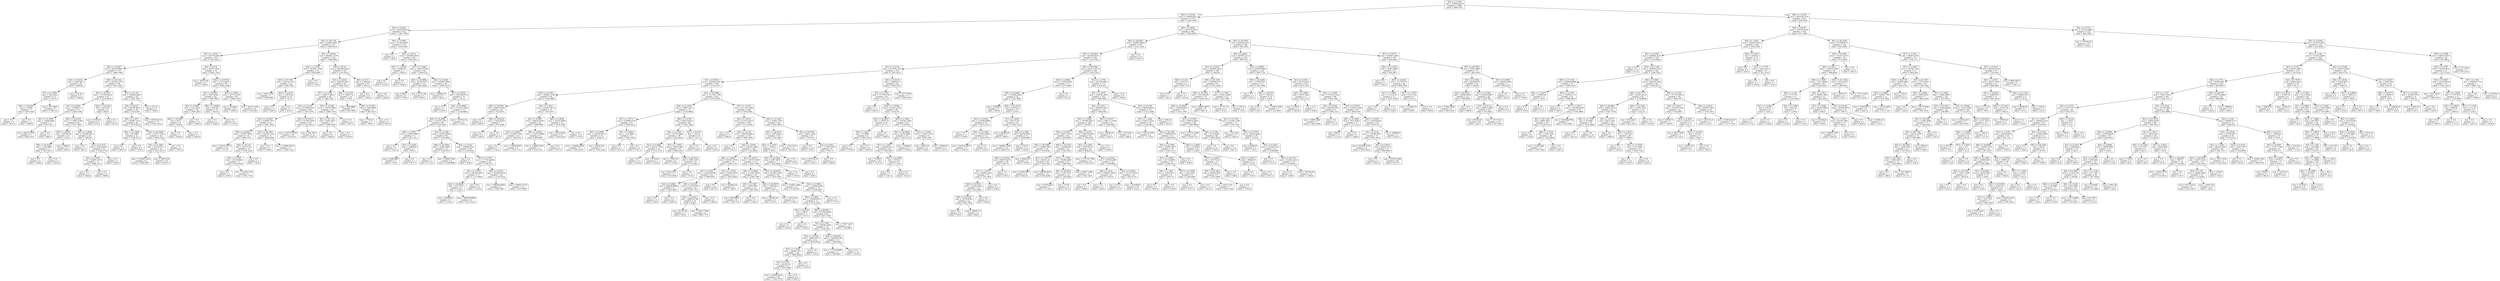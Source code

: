 digraph Tree {
node [shape=box] ;
0 [label="X[2] <= 3.1146\nmse = 332854.5516\nsamples = 2000\nvalue = 996.7635"] ;
1 [label="X[0] <= 0.5536\nmse = 278460.9057\nsamples = 1373\nvalue = 1160.3059"] ;
0 -> 1 [labeldistance=2.5, labelangle=45, headlabel="True"] ;
2 [label="X[6] <= 2.9421\nmse = 240225.876\nsamples = 412\nvalue = 1387.7209"] ;
1 -> 2 ;
3 [label="X[4] <= 28.7754\nmse = 220655.5621\nsamples = 311\nvalue = 1494.4212"] ;
2 -> 3 ;
4 [label="X[2] <= 2.6233\nmse = 139174.6564\nsamples = 193\nvalue = 1622.8342"] ;
3 -> 4 ;
5 [label="X[2] <= 2.0447\nmse = 161930.6621\nsamples = 119\nvalue = 1486.1008"] ;
4 -> 5 ;
6 [label="X[3] <= 0.4415\nmse = 5269.0475\nsamples = 20\nvalue = 1828.05"] ;
5 -> 6 ;
7 [label="X[7] <= 0.7993\nmse = 500.2933\nsamples = 15\nvalue = 1787.8"] ;
6 -> 7 ;
8 [label="X[5] <= 45.9418\nmse = 3.9184\nsamples = 7\nvalue = 1810.2857"] ;
7 -> 8 ;
9 [label="mse = 0.0\nsamples = 4\nvalue = 1812.0"] ;
8 -> 9 ;
10 [label="mse = 0.0\nsamples = 3\nvalue = 1808.0"] ;
8 -> 10 ;
11 [label="mse = 105.1094\nsamples = 8\nvalue = 1768.125"] ;
7 -> 11 ;
12 [label="mse = 134.56\nsamples = 5\nvalue = 1948.8"] ;
6 -> 12 ;
13 [label="X[8] <= 28.7432\nmse = 165185.2723\nsamples = 99\nvalue = 1417.0202"] ;
5 -> 13 ;
14 [label="X[5] <= 43.878\nmse = 171418.0425\nsamples = 45\nvalue = 1219.9556"] ;
13 -> 14 ;
15 [label="X[1] <= 0.8349\nmse = 174496.13\nsamples = 37\nvalue = 1290.7568"] ;
14 -> 15 ;
16 [label="X[5] <= 41.4995\nmse = 11698.4082\nsamples = 7\nvalue = 917.8571"] ;
15 -> 16 ;
17 [label="mse = 20672.2222\nsamples = 3\nvalue = 856.3333"] ;
16 -> 17 ;
18 [label="mse = 0.0\nsamples = 4\nvalue = 964.0"] ;
16 -> 18 ;
19 [label="X[8] <= 24.0554\nmse = 172465.5789\nsamples = 30\nvalue = 1377.7667"] ;
15 -> 19 ;
20 [label="X[6] <= 2.8822\nmse = 149743.44\nsamples = 10\nvalue = 1167.4"] ;
19 -> 20 ;
21 [label="X[8] <= 20.4324\nmse = 1528.4082\nsamples = 7\nvalue = 1417.8571"] ;
20 -> 21 ;
22 [label="mse = 0.0\nsamples = 4\nvalue = 1384.0"] ;
21 -> 22 ;
23 [label="mse = 0.0\nsamples = 3\nvalue = 1463.0"] ;
21 -> 23 ;
24 [label="mse = 7688.0\nsamples = 3\nvalue = 583.0"] ;
20 -> 24 ;
25 [label="X[6] <= 2.4848\nmse = 150636.0475\nsamples = 20\nvalue = 1482.95"] ;
19 -> 25 ;
26 [label="mse = 0.0\nsamples = 2\nvalue = 481.0"] ;
25 -> 26 ;
27 [label="X[3] <= 0.3573\nmse = 43434.6451\nsamples = 18\nvalue = 1594.2778"] ;
25 -> 27 ;
28 [label="X[3] <= 0.2305\nmse = 49097.1074\nsamples = 11\nvalue = 1686.7273"] ;
27 -> 28 ;
29 [label="mse = 0.0\nsamples = 5\nvalue = 1444.0"] ;
28 -> 29 ;
30 [label="mse = 0.0\nsamples = 6\nvalue = 1889.0"] ;
28 -> 30 ;
31 [label="mse = 0.0\nsamples = 7\nvalue = 1449.0"] ;
27 -> 31 ;
32 [label="X[4] <= 22.1045\nmse = 26770.5\nsamples = 8\nvalue = 892.5"] ;
14 -> 32 ;
33 [label="mse = 11045.0\nsamples = 6\nvalue = 971.0"] ;
32 -> 33 ;
34 [label="mse = 0.0\nsamples = 2\nvalue = 657.0"] ;
32 -> 34 ;
35 [label="X[5] <= 47.187\nmse = 100660.8495\nsamples = 54\nvalue = 1581.2407"] ;
13 -> 35 ;
36 [label="X[5] <= 44.617\nmse = 88140.9816\nsamples = 46\nvalue = 1514.587"] ;
35 -> 36 ;
37 [label="X[6] <= 2.3471\nmse = 49487.3151\nsamples = 29\nvalue = 1674.8276"] ;
36 -> 37 ;
38 [label="X[4] <= 12.5966\nmse = 48.1983\nsamples = 11\nvalue = 1786.2727"] ;
37 -> 38 ;
39 [label="mse = 0.0\nsamples = 2\nvalue = 1801.0"] ;
38 -> 39 ;
40 [label="mse = 0.0\nsamples = 9\nvalue = 1783.0"] ;
38 -> 40 ;
41 [label="X[4] <= 22.4596\nmse = 67471.7562\nsamples = 18\nvalue = 1606.7222"] ;
37 -> 41 ;
42 [label="X[5] <= 41.4607\nmse = 67414.8711\nsamples = 16\nvalue = 1637.4375"] ;
41 -> 42 ;
43 [label="mse = 155467.2222\nsamples = 6\nvalue = 1626.6667"] ;
42 -> 43 ;
44 [label="mse = 14472.09\nsamples = 10\nvalue = 1643.9"] ;
42 -> 44 ;
45 [label="mse = 0.0\nsamples = 2\nvalue = 1361.0"] ;
41 -> 45 ;
46 [label="mse = 35556.4152\nsamples = 17\nvalue = 1241.2353"] ;
36 -> 46 ;
47 [label="mse = 216.75\nsamples = 8\nvalue = 1964.5"] ;
35 -> 47 ;
48 [label="X[3] <= 0.274\nmse = 24167.2303\nsamples = 74\nvalue = 1842.7162"] ;
4 -> 48 ;
49 [label="mse = 30759.36\nsamples = 5\nvalue = 1560.8"] ;
48 -> 49 ;
50 [label="X[4] <= 16.8728\nmse = 17513.0225\nsamples = 69\nvalue = 1863.1449"] ;
48 -> 50 ;
51 [label="X[1] <= 0.8583\nmse = 5825.0556\nsamples = 24\nvalue = 1897.6667"] ;
50 -> 51 ;
52 [label="X[3] <= 0.3961\nmse = 1101.0612\nsamples = 14\nvalue = 1956.2857"] ;
51 -> 52 ;
53 [label="X[5] <= 43.4847\nmse = 60.0\nsamples = 8\nvalue = 1928.0"] ;
52 -> 53 ;
54 [label="mse = 0.0\nsamples = 3\nvalue = 1918.0"] ;
53 -> 54 ;
55 [label="mse = 0.0\nsamples = 5\nvalue = 1934.0"] ;
53 -> 55 ;
56 [label="mse = 0.0\nsamples = 6\nvalue = 1994.0"] ;
52 -> 56 ;
57 [label="X[6] <= 2.9088\nmse = 893.04\nsamples = 10\nvalue = 1815.6"] ;
51 -> 57 ;
58 [label="mse = 0.0\nsamples = 6\nvalue = 1840.0"] ;
57 -> 58 ;
59 [label="mse = 0.0\nsamples = 4\nvalue = 1779.0"] ;
57 -> 59 ;
60 [label="X[6] <= 2.8641\nmse = 22772.0178\nsamples = 45\nvalue = 1844.7333"] ;
50 -> 60 ;
61 [label="mse = 10348.0\nsamples = 22\nvalue = 1836.0"] ;
60 -> 61 ;
62 [label="mse = 34513.1229\nsamples = 23\nvalue = 1853.087"] ;
60 -> 62 ;
63 [label="X[3] <= 0.2644\nmse = 282841.2379\nsamples = 118\nvalue = 1284.3898"] ;
3 -> 63 ;
64 [label="X[2] <= 2.5935\nmse = 167943.1556\nsamples = 15\nvalue = 820.6667"] ;
63 -> 64 ;
65 [label="X[8] <= 25.7841\nmse = 106134.3314\nsamples = 13\nvalue = 928.7692"] ;
64 -> 65 ;
66 [label="mse = 5547.5556\nsamples = 3\nvalue = 1466.6667"] ;
65 -> 66 ;
67 [label="X[3] <= 0.2105\nmse = 23470.24\nsamples = 10\nvalue = 767.4"] ;
65 -> 67 ;
68 [label="mse = 0.0\nsamples = 8\nvalue = 844.0"] ;
67 -> 68 ;
69 [label="mse = 0.0\nsamples = 2\nvalue = 461.0"] ;
67 -> 69 ;
70 [label="mse = 0.0\nsamples = 2\nvalue = 118.0"] ;
64 -> 70 ;
71 [label="X[8] <= 28.25\nmse = 263696.9454\nsamples = 103\nvalue = 1351.9223"] ;
63 -> 71 ;
72 [label="X[3] <= 0.4418\nmse = 258539.3507\nsamples = 93\nvalue = 1295.9355"] ;
71 -> 72 ;
73 [label="X[7] <= 0.1184\nmse = 248477.2852\nsamples = 83\nvalue = 1360.5301"] ;
72 -> 73 ;
74 [label="X[3] <= 0.3514\nmse = 237546.6553\nsamples = 69\nvalue = 1261.4783"] ;
73 -> 74 ;
75 [label="X[5] <= 45.5467\nmse = 224829.7811\nsamples = 41\nvalue = 1087.7805"] ;
74 -> 75 ;
76 [label="X[8] <= 20.9891\nmse = 197067.9822\nsamples = 30\nvalue = 948.1333"] ;
75 -> 76 ;
77 [label="mse = 223523.4375\nsamples = 16\nvalue = 733.75"] ;
76 -> 77 ;
78 [label="X[4] <= 38.215\nmse = 54277.551\nsamples = 14\nvalue = 1193.1429"] ;
76 -> 78 ;
79 [label="X[3] <= 0.3185\nmse = 14333.8843\nsamples = 11\nvalue = 1301.4545"] ;
78 -> 79 ;
80 [label="mse = 0.0\nsamples = 4\nvalue = 1196.0"] ;
79 -> 80 ;
81 [label="mse = 12538.7755\nsamples = 7\nvalue = 1361.7143"] ;
79 -> 81 ;
82 [label="mse = 0.0\nsamples = 3\nvalue = 796.0"] ;
78 -> 82 ;
83 [label="X[5] <= 46.1827\nmse = 102307.1405\nsamples = 11\nvalue = 1468.6364"] ;
75 -> 83 ;
84 [label="mse = 0.0\nsamples = 4\nvalue = 1500.0"] ;
83 -> 84 ;
85 [label="mse = 159885.0612\nsamples = 7\nvalue = 1450.7143"] ;
83 -> 85 ;
86 [label="X[5] <= 44.9313\nmse = 147298.5038\nsamples = 28\nvalue = 1515.8214"] ;
74 -> 86 ;
87 [label="mse = 210770.8594\nsamples = 16\nvalue = 1374.125"] ;
86 -> 87 ;
88 [label="mse = 204.1875\nsamples = 12\nvalue = 1704.75"] ;
86 -> 88 ;
89 [label="X[3] <= 0.3485\nmse = 15670.3469\nsamples = 14\nvalue = 1848.7143"] ;
73 -> 89 ;
90 [label="X[5] <= 45.1722\nmse = 4385.7025\nsamples = 11\nvalue = 1906.4545"] ;
89 -> 90 ;
91 [label="mse = 0.0\nsamples = 6\nvalue = 1846.0"] ;
90 -> 91 ;
92 [label="mse = 0.0\nsamples = 5\nvalue = 1979.0"] ;
90 -> 92 ;
93 [label="mse = 0.0\nsamples = 3\nvalue = 1637.0"] ;
89 -> 93 ;
94 [label="X[0] <= 0.5319\nmse = 19981.76\nsamples = 10\nvalue = 759.8"] ;
72 -> 94 ;
95 [label="mse = 826.8889\nsamples = 3\nvalue = 941.6667"] ;
94 -> 95 ;
96 [label="X[0] <= 0.5363\nmse = 7940.6939\nsamples = 7\nvalue = 681.8571"] ;
94 -> 96 ;
97 [label="mse = 17161.0\nsamples = 2\nvalue = 769.0"] ;
96 -> 97 ;
98 [label="mse = 0.0\nsamples = 5\nvalue = 647.0"] ;
96 -> 98 ;
99 [label="X[0] <= 0.53\nmse = 11406.24\nsamples = 10\nvalue = 1872.6"] ;
71 -> 99 ;
100 [label="mse = 0.0\nsamples = 8\nvalue = 1926.0"] ;
99 -> 100 ;
101 [label="mse = 0.0\nsamples = 2\nvalue = 1659.0"] ;
99 -> 101 ;
102 [label="X[0] <= 0.5085\nmse = 157483.4865\nsamples = 101\nvalue = 1059.1683"] ;
2 -> 102 ;
103 [label="mse = 0.0\nsamples = 2\nvalue = 198.0"] ;
102 -> 103 ;
104 [label="X[0] <= 0.5212\nmse = 145380.2659\nsamples = 99\nvalue = 1076.5657"] ;
102 -> 104 ;
105 [label="X[7] <= 3.1028\nmse = 3690.24\nsamples = 5\nvalue = 1590.4"] ;
104 -> 105 ;
106 [label="mse = 0.0\nsamples = 2\nvalue = 1516.0"] ;
105 -> 106 ;
107 [label="mse = 0.0\nsamples = 3\nvalue = 1640.0"] ;
105 -> 107 ;
108 [label="X[7] <= 1.3464\nmse = 138126.0303\nsamples = 94\nvalue = 1049.234"] ;
104 -> 108 ;
109 [label="X[4] <= 32.6894\nmse = 22142.9235\nsamples = 14\nvalue = 801.9286"] ;
108 -> 109 ;
110 [label="mse = 968.0\nsamples = 9\nvalue = 766.0"] ;
109 -> 110 ;
111 [label="mse = 53751.84\nsamples = 5\nvalue = 866.6"] ;
109 -> 111 ;
112 [label="X[2] <= 2.0384\nmse = 145847.0498\nsamples = 80\nvalue = 1092.5125"] ;
108 -> 112 ;
113 [label="mse = 28089.76\nsamples = 5\nvalue = 662.2"] ;
112 -> 113 ;
114 [label="X[1] <= 0.8333\nmse = 140529.9733\nsamples = 75\nvalue = 1121.2"] ;
112 -> 114 ;
115 [label="mse = 0.0\nsamples = 2\nvalue = 618.0"] ;
114 -> 115 ;
116 [label="X[5] <= 45.8993\nmse = 137252.7806\nsamples = 73\nvalue = 1134.9863"] ;
114 -> 116 ;
117 [label="X[4] <= 29.9449\nmse = 132103.1425\nsamples = 68\nvalue = 1118.7206"] ;
116 -> 117 ;
118 [label="X[6] <= 3.0547\nmse = 31900.6094\nsamples = 8\nvalue = 921.125"] ;
117 -> 118 ;
119 [label="mse = 0.0\nsamples = 3\nvalue = 1121.0"] ;
118 -> 119 ;
120 [label="X[3] <= 0.4307\nmse = 12688.96\nsamples = 5\nvalue = 801.2"] ;
118 -> 120 ;
121 [label="mse = 6248.6667\nsamples = 3\nvalue = 724.0"] ;
120 -> 121 ;
122 [label="mse = 0.0\nsamples = 2\nvalue = 917.0"] ;
120 -> 122 ;
123 [label="X[2] <= 2.1384\nmse = 139563.4956\nsamples = 60\nvalue = 1145.0667"] ;
117 -> 123 ;
124 [label="X[8] <= 20.3946\nmse = 19465.4097\nsamples = 12\nvalue = 1185.9167"] ;
123 -> 124 ;
125 [label="mse = 0.0\nsamples = 3\nvalue = 1174.0"] ;
124 -> 125 ;
126 [label="mse = 25890.7654\nsamples = 9\nvalue = 1189.8889"] ;
124 -> 126 ;
127 [label="X[2] <= 2.1621\nmse = 169066.5412\nsamples = 48\nvalue = 1134.8542"] ;
123 -> 127 ;
128 [label="mse = 0.0\nsamples = 3\nvalue = 930.0"] ;
127 -> 128 ;
129 [label="X[3] <= 0.3743\nmse = 177353.4499\nsamples = 45\nvalue = 1148.5111"] ;
127 -> 129 ;
130 [label="X[3] <= 0.3391\nmse = 200108.4567\nsamples = 17\nvalue = 1171.8824"] ;
129 -> 130 ;
131 [label="X[4] <= 41.8684\nmse = 421757.0\nsamples = 8\nvalue = 1129.0"] ;
130 -> 131 ;
132 [label="mse = 300304.0\nsamples = 2\nvalue = 1110.0"] ;
131 -> 132 ;
133 [label="mse = 462080.8889\nsamples = 6\nvalue = 1135.3333"] ;
131 -> 133 ;
134 [label="mse = 0.0\nsamples = 9\nvalue = 1210.0"] ;
130 -> 134 ;
135 [label="X[0] <= 0.5341\nmse = 163004.9324\nsamples = 28\nvalue = 1134.3214"] ;
129 -> 135 ;
136 [label="mse = 386584.8056\nsamples = 6\nvalue = 1058.1667"] ;
135 -> 136 ;
137 [label="mse = 100015.5372\nsamples = 22\nvalue = 1155.0909"] ;
135 -> 137 ;
138 [label="mse = 154754.16\nsamples = 5\nvalue = 1356.2"] ;
116 -> 138 ;
139 [label="X[0] <= 0.6843\nmse = 263174.9332\nsamples = 961\nvalue = 1062.8085"] ;
1 -> 139 ;
140 [label="X[4] <= 49.0587\nmse = 250655.8958\nsamples = 657\nvalue = 1141.2222"] ;
139 -> 140 ;
141 [label="X[4] <= 32.0023\nmse = 241668.9275\nsamples = 643\nvalue = 1123.6781"] ;
140 -> 141 ;
142 [label="X[1] <= 1.0116\nmse = 237479.1526\nsamples = 414\nvalue = 1181.4251"] ;
141 -> 142 ;
143 [label="X[1] <= 0.8618\nmse = 228038.3382\nsamples = 350\nvalue = 1130.3571"] ;
142 -> 143 ;
144 [label="X[5] <= 42.1841\nmse = 229481.2796\nsamples = 69\nvalue = 1362.8986"] ;
143 -> 144 ;
145 [label="X[8] <= 20.0367\nmse = 64913.9336\nsamples = 16\nvalue = 752.9375"] ;
144 -> 145 ;
146 [label="mse = 0.0\nsamples = 9\nvalue = 968.0"] ;
145 -> 146 ;
147 [label="X[8] <= 28.9522\nmse = 12450.8163\nsamples = 7\nvalue = 476.4286"] ;
145 -> 147 ;
148 [label="mse = 0.0\nsamples = 2\nvalue = 300.0"] ;
147 -> 148 ;
149 [label="mse = 0.0\nsamples = 5\nvalue = 547.0"] ;
147 -> 149 ;
150 [label="X[2] <= 2.1621\nmse = 132937.0174\nsamples = 53\nvalue = 1547.0377"] ;
144 -> 150 ;
151 [label="X[1] <= 0.8265\nmse = 168756.4463\nsamples = 22\nvalue = 1269.9091"] ;
150 -> 151 ;
152 [label="X[3] <= 0.2833\nmse = 67969.7344\nsamples = 16\nvalue = 1445.875"] ;
151 -> 152 ;
153 [label="mse = 0.0\nsamples = 7\nvalue = 1722.0"] ;
152 -> 153 ;
154 [label="mse = 15409.8765\nsamples = 9\nvalue = 1231.1111"] ;
152 -> 154 ;
155 [label="X[6] <= 2.8822\nmse = 134761.8889\nsamples = 6\nvalue = 800.6667"] ;
151 -> 155 ;
156 [label="mse = 116803.5556\nsamples = 3\nvalue = 524.3333"] ;
155 -> 156 ;
157 [label="mse = 0.0\nsamples = 3\nvalue = 1077.0"] ;
155 -> 157 ;
158 [label="X[0] <= 0.5856\nmse = 14333.4964\nsamples = 31\nvalue = 1743.7097"] ;
150 -> 158 ;
159 [label="mse = 1856.2358\nsamples = 21\nvalue = 1822.619"] ;
158 -> 159 ;
160 [label="mse = 0.0\nsamples = 10\nvalue = 1578.0"] ;
158 -> 160 ;
161 [label="X[5] <= 42.5888\nmse = 211145.1799\nsamples = 281\nvalue = 1073.2562"] ;
143 -> 161 ;
162 [label="X[8] <= 25.4507\nmse = 156617.851\nsamples = 73\nvalue = 1270.8904"] ;
161 -> 162 ;
163 [label="X[7] <= 1.8773\nmse = 165984.9136\nsamples = 27\nvalue = 1569.2222"] ;
162 -> 163 ;
164 [label="X[0] <= 0.5698\nmse = 214526.8125\nsamples = 16\nvalue = 1406.75"] ;
163 -> 164 ;
165 [label="mse = 318080.2469\nsamples = 9\nvalue = 1262.5556"] ;
164 -> 165 ;
166 [label="mse = 20283.551\nsamples = 7\nvalue = 1592.1429"] ;
164 -> 166 ;
167 [label="X[1] <= 0.9062\nmse = 1133.8843\nsamples = 11\nvalue = 1805.5455"] ;
163 -> 167 ;
168 [label="mse = 0.0\nsamples = 7\nvalue = 1831.0"] ;
167 -> 168 ;
169 [label="mse = 0.0\nsamples = 4\nvalue = 1761.0"] ;
167 -> 169 ;
170 [label="X[6] <= 3.0758\nmse = 68216.8223\nsamples = 46\nvalue = 1095.7826"] ;
162 -> 170 ;
171 [label="X[2] <= 2.2303\nmse = 52747.4488\nsamples = 38\nvalue = 1023.8421"] ;
170 -> 171 ;
172 [label="X[3] <= 0.2408\nmse = 36512.7756\nsamples = 19\nvalue = 1151.4737"] ;
171 -> 172 ;
173 [label="mse = 0.0\nsamples = 12\nvalue = 1234.0"] ;
172 -> 173 ;
174 [label="mse = 67416.0\nsamples = 7\nvalue = 1010.0"] ;
172 -> 174 ;
175 [label="X[7] <= 1.5402\nmse = 36402.482\nsamples = 19\nvalue = 896.2105"] ;
171 -> 175 ;
176 [label="mse = 13261.25\nsamples = 6\nvalue = 1149.5"] ;
175 -> 176 ;
177 [label="X[8] <= 36.3314\nmse = 3806.5207\nsamples = 13\nvalue = 779.3077"] ;
175 -> 177 ;
178 [label="mse = 542.2314\nsamples = 11\nvalue = 754.6364"] ;
177 -> 178 ;
179 [label="mse = 0.0\nsamples = 2\nvalue = 915.0"] ;
177 -> 179 ;
180 [label="X[1] <= 0.9741\nmse = 342.25\nsamples = 8\nvalue = 1437.5"] ;
170 -> 180 ;
181 [label="mse = 0.0\nsamples = 4\nvalue = 1456.0"] ;
180 -> 181 ;
182 [label="mse = 0.0\nsamples = 4\nvalue = 1419.0"] ;
180 -> 182 ;
183 [label="X[7] <= 1.8178\nmse = 211762.7869\nsamples = 208\nvalue = 1003.8942"] ;
161 -> 183 ;
184 [label="X[2] <= 2.0533\nmse = 212152.6125\nsamples = 160\nvalue = 1115.4938"] ;
183 -> 184 ;
185 [label="mse = 0.0\nsamples = 5\nvalue = 1895.0"] ;
184 -> 185 ;
186 [label="X[6] <= 2.1332\nmse = 198762.9883\nsamples = 155\nvalue = 1090.3484"] ;
184 -> 186 ;
187 [label="mse = 0.0\nsamples = 6\nvalue = 541.0"] ;
186 -> 187 ;
188 [label="X[6] <= 2.8356\nmse = 194125.1484\nsamples = 149\nvalue = 1112.4698"] ;
186 -> 188 ;
189 [label="X[6] <= 2.4642\nmse = 254251.5744\nsamples = 34\nvalue = 1286.1176"] ;
188 -> 189 ;
190 [label="X[1] <= 0.895\nmse = 131436.6798\nsamples = 22\nvalue = 998.9545"] ;
189 -> 190 ;
191 [label="X[3] <= 0.2892\nmse = 206938.8889\nsamples = 6\nvalue = 1243.6667"] ;
190 -> 191 ;
192 [label="mse = 0.0\nsamples = 4\nvalue = 922.0"] ;
191 -> 192 ;
193 [label="mse = 0.0\nsamples = 2\nvalue = 1887.0"] ;
191 -> 193 ;
194 [label="X[0] <= 0.6225\nmse = 72245.6523\nsamples = 16\nvalue = 907.1875"] ;
190 -> 194 ;
195 [label="X[4] <= 12.6471\nmse = 44822.6786\nsamples = 14\nvalue = 838.5"] ;
194 -> 195 ;
196 [label="mse = 61107.84\nsamples = 5\nvalue = 895.6"] ;
195 -> 196 ;
197 [label="mse = 32957.7284\nsamples = 9\nvalue = 806.7778"] ;
195 -> 197 ;
198 [label="mse = 0.0\nsamples = 2\nvalue = 1388.0"] ;
194 -> 198 ;
199 [label="X[7] <= 1.0158\nmse = 51064.5764\nsamples = 12\nvalue = 1812.5833"] ;
189 -> 199 ;
200 [label="mse = 0.0\nsamples = 10\nvalue = 1877.0"] ;
199 -> 200 ;
201 [label="mse = 181902.25\nsamples = 2\nvalue = 1490.5"] ;
199 -> 201 ;
202 [label="X[1] <= 0.9137\nmse = 164797.9395\nsamples = 115\nvalue = 1061.1304"] ;
188 -> 202 ;
203 [label="X[4] <= 13.8903\nmse = 112307.9834\nsamples = 19\nvalue = 1298.7368"] ;
202 -> 203 ;
204 [label="X[3] <= 0.3807\nmse = 5995.4097\nsamples = 12\nvalue = 1445.5833"] ;
203 -> 204 ;
205 [label="mse = 945.9844\nsamples = 8\nvalue = 1497.375"] ;
204 -> 205 ;
206 [label="mse = 0.0\nsamples = 4\nvalue = 1342.0"] ;
204 -> 206 ;
207 [label="X[4] <= 20.9979\nmse = 194220.0\nsamples = 7\nvalue = 1047.0"] ;
203 -> 207 ;
208 [label="mse = 199362.25\nsamples = 2\nvalue = 819.5"] ;
207 -> 208 ;
209 [label="mse = 163179.6\nsamples = 5\nvalue = 1138.0"] ;
207 -> 209 ;
210 [label="X[5] <= 46.6015\nmse = 161801.3641\nsamples = 96\nvalue = 1014.1042"] ;
202 -> 210 ;
211 [label="mse = 115681.1882\nsamples = 21\nvalue = 674.9524"] ;
210 -> 211 ;
212 [label="X[0] <= 0.5994\nmse = 133490.4356\nsamples = 75\nvalue = 1109.0667"] ;
210 -> 212 ;
213 [label="X[3] <= 0.4661\nmse = 116026.8375\nsamples = 71\nvalue = 1072.5634"] ;
212 -> 213 ;
214 [label="X[3] <= 0.4536\nmse = 486.0\nsamples = 5\nvalue = 1537.0"] ;
213 -> 214 ;
215 [label="mse = 0.0\nsamples = 3\nvalue = 1519.0"] ;
214 -> 215 ;
216 [label="mse = 0.0\nsamples = 2\nvalue = 1564.0"] ;
214 -> 216 ;
217 [label="X[8] <= 28.9617\nmse = 107200.9626\nsamples = 66\nvalue = 1037.3788"] ;
213 -> 217 ;
218 [label="X[2] <= 2.1041\nmse = 102583.3844\nsamples = 54\nvalue = 1104.2037"] ;
217 -> 218 ;
219 [label="X[6] <= 2.9168\nmse = 56683.8775\nsamples = 41\nvalue = 1020.9756"] ;
218 -> 219 ;
220 [label="X[7] <= 1.3768\nmse = 24698.7677\nsamples = 36\nvalue = 1090.6944"] ;
219 -> 220 ;
221 [label="X[1] <= 0.947\nmse = 24234.101\nsamples = 33\nvalue = 1075.6667"] ;
220 -> 221 ;
222 [label="mse = 21689.8216\nsamples = 29\nvalue = 1102.3793"] ;
221 -> 222 ;
223 [label="mse = 0.0\nsamples = 4\nvalue = 882.0"] ;
221 -> 223 ;
224 [label="mse = 0.0\nsamples = 3\nvalue = 1256.0"] ;
220 -> 224 ;
225 [label="mse = 0.0\nsamples = 5\nvalue = 519.0"] ;
219 -> 225 ;
226 [label="X[4] <= 18.9876\nmse = 156596.6746\nsamples = 13\nvalue = 1366.6923"] ;
218 -> 226 ;
227 [label="mse = 177210.8889\nsamples = 3\nvalue = 745.6667"] ;
226 -> 227 ;
228 [label="mse = 0.0\nsamples = 10\nvalue = 1553.0"] ;
226 -> 228 ;
229 [label="mse = 17457.2222\nsamples = 12\nvalue = 736.6667"] ;
217 -> 229 ;
230 [label="mse = 0.0\nsamples = 4\nvalue = 1757.0"] ;
212 -> 230 ;
231 [label="X[8] <= 27.1045\nmse = 30565.7183\nsamples = 48\nvalue = 631.8958"] ;
183 -> 231 ;
232 [label="X[5] <= 46.6015\nmse = 5979.4622\nsamples = 30\nvalue = 543.2667"] ;
231 -> 232 ;
233 [label="X[2] <= 2.3418\nmse = 7182.4\nsamples = 15\nvalue = 503.0"] ;
232 -> 233 ;
234 [label="X[5] <= 45.9238\nmse = 4397.3878\nsamples = 7\nvalue = 426.4286"] ;
233 -> 234 ;
235 [label="mse = 0.0\nsamples = 3\nvalue = 503.0"] ;
234 -> 235 ;
236 [label="mse = 0.0\nsamples = 4\nvalue = 369.0"] ;
234 -> 236 ;
237 [label="mse = 0.0\nsamples = 8\nvalue = 570.0"] ;
233 -> 237 ;
238 [label="mse = 1533.7156\nsamples = 15\nvalue = 583.5333"] ;
232 -> 238 ;
239 [label="X[5] <= 43.7607\nmse = 36631.1265\nsamples = 18\nvalue = 779.6111"] ;
231 -> 239 ;
240 [label="mse = 0.0\nsamples = 14\nvalue = 725.0"] ;
239 -> 240 ;
241 [label="X[3] <= 0.3951\nmse = 117867.6875\nsamples = 4\nvalue = 970.75"] ;
239 -> 241 ;
242 [label="mse = 225150.25\nsamples = 2\nvalue = 1043.5"] ;
241 -> 242 ;
243 [label="mse = 0.0\nsamples = 2\nvalue = 898.0"] ;
241 -> 243 ;
244 [label="X[0] <= 0.6318\nmse = 196850.24\nsamples = 64\nvalue = 1460.7031"] ;
142 -> 244 ;
245 [label="X[2] <= 2.1505\nmse = 137740.7595\nsamples = 61\nvalue = 1517.377"] ;
244 -> 245 ;
246 [label="mse = 0.0\nsamples = 11\nvalue = 1961.0"] ;
245 -> 246 ;
247 [label="X[4] <= 15.9282\nmse = 115222.2516\nsamples = 50\nvalue = 1419.78"] ;
245 -> 247 ;
248 [label="X[5] <= 45.8657\nmse = 10059.76\nsamples = 10\nvalue = 1777.2"] ;
247 -> 248 ;
249 [label="X[6] <= 3.067\nmse = 10.8889\nsamples = 6\nvalue = 1695.3333"] ;
248 -> 249 ;
250 [label="mse = 0.0\nsamples = 2\nvalue = 1700.0"] ;
249 -> 250 ;
251 [label="mse = 0.0\nsamples = 4\nvalue = 1693.0"] ;
249 -> 251 ;
252 [label="mse = 0.0\nsamples = 4\nvalue = 1900.0"] ;
248 -> 252 ;
253 [label="X[6] <= 2.5003\nmse = 101591.2944\nsamples = 40\nvalue = 1330.425"] ;
247 -> 253 ;
254 [label="X[4] <= 26.8456\nmse = 31455.8685\nsamples = 34\nvalue = 1423.1176"] ;
253 -> 254 ;
255 [label="X[7] <= 1.2667\nmse = 20264.5113\nsamples = 29\nvalue = 1382.6207"] ;
254 -> 255 ;
256 [label="mse = 55.6875\nsamples = 20\nvalue = 1474.25"] ;
255 -> 256 ;
257 [label="X[4] <= 22.4596\nmse = 5054.0\nsamples = 9\nvalue = 1179.0"] ;
255 -> 257 ;
258 [label="mse = 0.0\nsamples = 7\nvalue = 1141.0"] ;
257 -> 258 ;
259 [label="mse = 0.0\nsamples = 2\nvalue = 1312.0"] ;
257 -> 259 ;
260 [label="mse = 31684.0\nsamples = 5\nvalue = 1658.0"] ;
254 -> 260 ;
261 [label="X[1] <= 1.0282\nmse = 174441.4722\nsamples = 6\nvalue = 805.1667"] ;
253 -> 261 ;
262 [label="mse = 39675.0\nsamples = 4\nvalue = 539.0"] ;
261 -> 262 ;
263 [label="mse = 18906.25\nsamples = 2\nvalue = 1337.5"] ;
261 -> 263 ;
264 [label="mse = 5477.5556\nsamples = 3\nvalue = 308.3333"] ;
244 -> 264 ;
265 [label="X[5] <= 40.7695\nmse = 232315.6774\nsamples = 229\nvalue = 1019.2795"] ;
141 -> 265 ;
266 [label="X[6] <= 2.8822\nmse = 116205.0292\nsamples = 57\nvalue = 1275.6667"] ;
265 -> 266 ;
267 [label="X[8] <= 20.0445\nmse = 110289.0828\nsamples = 52\nvalue = 1314.3846"] ;
266 -> 267 ;
268 [label="mse = 27889.0\nsamples = 2\nvalue = 819.0"] ;
267 -> 268 ;
269 [label="X[8] <= 21.6736\nmse = 103376.2\nsamples = 50\nvalue = 1334.2"] ;
267 -> 269 ;
270 [label="X[3] <= 0.2328\nmse = 119200.0898\nsamples = 16\nvalue = 1473.3125"] ;
269 -> 270 ;
271 [label="mse = 0.0\nsamples = 3\nvalue = 1249.0"] ;
270 -> 271 ;
272 [label="X[4] <= 43.1408\nmse = 132416.8402\nsamples = 13\nvalue = 1525.0769"] ;
270 -> 272 ;
273 [label="mse = 430354.6875\nsamples = 4\nvalue = 1525.25"] ;
272 -> 273 ;
274 [label="mse = 0.0\nsamples = 9\nvalue = 1525.0"] ;
272 -> 274 ;
275 [label="X[7] <= 1.6835\nmse = 82537.077\nsamples = 34\nvalue = 1268.7353"] ;
269 -> 275 ;
276 [label="mse = 246402.0\nsamples = 3\nvalue = 1082.0"] ;
275 -> 276 ;
277 [label="X[2] <= 2.3492\nmse = 62978.0916\nsamples = 31\nvalue = 1286.8065"] ;
275 -> 277 ;
278 [label="mse = 100882.3546\nsamples = 19\nvalue = 1260.4737"] ;
277 -> 278 ;
279 [label="mse = 126.75\nsamples = 12\nvalue = 1328.5"] ;
277 -> 279 ;
280 [label="mse = 0.0\nsamples = 5\nvalue = 873.0"] ;
266 -> 280 ;
281 [label="X[1] <= 1.1769\nmse = 241790.9945\nsamples = 172\nvalue = 934.314"] ;
265 -> 281 ;
282 [label="X[3] <= 0.3976\nmse = 224539.2655\nsamples = 163\nvalue = 894.3006"] ;
281 -> 282 ;
283 [label="X[0] <= 0.5971\nmse = 208045.4261\nsamples = 110\nvalue = 789.2545"] ;
282 -> 283 ;
284 [label="X[6] <= 3.3246\nmse = 187644.4053\nsamples = 104\nvalue = 759.8077"] ;
283 -> 284 ;
285 [label="X[6] <= 2.4387\nmse = 82471.6735\nsamples = 63\nvalue = 629.9048"] ;
284 -> 285 ;
286 [label="X[4] <= 38.7086\nmse = 118068.7851\nsamples = 22\nvalue = 755.8182"] ;
285 -> 286 ;
287 [label="X[8] <= 43.8535\nmse = 68479.3875\nsamples = 20\nvalue = 683.75"] ;
286 -> 287 ;
288 [label="X[1] <= 1.0279\nmse = 46046.3253\nsamples = 17\nvalue = 755.7059"] ;
287 -> 288 ;
289 [label="X[8] <= 43.7016\nmse = 21625.8222\nsamples = 15\nvalue = 815.6667"] ;
288 -> 289 ;
290 [label="X[8] <= 39.9557\nmse = 18156.6391\nsamples = 13\nvalue = 845.7692"] ;
289 -> 290 ;
291 [label="mse = 0.0\nsamples = 9\nvalue = 793.0"] ;
290 -> 291 ;
292 [label="mse = 38646.75\nsamples = 4\nvalue = 964.5"] ;
290 -> 292 ;
293 [label="mse = 0.0\nsamples = 2\nvalue = 620.0"] ;
289 -> 293 ;
294 [label="mse = 0.0\nsamples = 2\nvalue = 306.0"] ;
288 -> 294 ;
295 [label="mse = 0.0\nsamples = 3\nvalue = 276.0"] ;
287 -> 295 ;
296 [label="mse = 42642.25\nsamples = 2\nvalue = 1476.5"] ;
286 -> 296 ;
297 [label="X[8] <= 21.6736\nmse = 50298.859\nsamples = 41\nvalue = 562.3415"] ;
285 -> 297 ;
298 [label="X[7] <= 1.8473\nmse = 48221.25\nsamples = 18\nvalue = 529.1667"] ;
297 -> 298 ;
299 [label="mse = 16762.6875\nsamples = 4\nvalue = 682.25"] ;
298 -> 299 ;
300 [label="mse = 48600.8163\nsamples = 14\nvalue = 485.4286"] ;
298 -> 300 ;
301 [label="X[7] <= 1.7094\nmse = 50389.4291\nsamples = 23\nvalue = 588.3043"] ;
297 -> 301 ;
302 [label="X[4] <= 36.8914\nmse = 5704.7431\nsamples = 12\nvalue = 538.5833"] ;
301 -> 302 ;
303 [label="mse = 8729.2653\nsamples = 7\nvalue = 517.8571"] ;
302 -> 303 ;
304 [label="mse = 27.04\nsamples = 5\nvalue = 567.6"] ;
302 -> 304 ;
305 [label="mse = 93497.3388\nsamples = 11\nvalue = 642.5455"] ;
301 -> 305 ;
306 [label="X[0] <= 0.576\nmse = 283478.8281\nsamples = 41\nvalue = 959.4146"] ;
284 -> 306 ;
307 [label="X[3] <= 0.2295\nmse = 256720.571\nsamples = 36\nvalue = 869.6111"] ;
306 -> 307 ;
308 [label="mse = 211374.7398\nsamples = 14\nvalue = 1034.2143"] ;
307 -> 308 ;
309 [label="X[3] <= 0.2439\nmse = 257363.2087\nsamples = 22\nvalue = 764.8636"] ;
307 -> 309 ;
310 [label="X[6] <= 3.614\nmse = 104897.1094\nsamples = 8\nvalue = 579.875"] ;
309 -> 310 ;
311 [label="mse = 0.0\nsamples = 3\nvalue = 998.0"] ;
310 -> 311 ;
312 [label="mse = 0.0\nsamples = 5\nvalue = 329.0"] ;
310 -> 312 ;
313 [label="X[1] <= 0.9342\nmse = 313757.8163\nsamples = 14\nvalue = 870.5714"] ;
309 -> 313 ;
314 [label="mse = 972.0\nsamples = 4\nvalue = 757.0"] ;
313 -> 314 ;
315 [label="mse = 431649.0\nsamples = 10\nvalue = 916.0"] ;
313 -> 315 ;
316 [label="mse = 0.0\nsamples = 5\nvalue = 1606.0"] ;
306 -> 316 ;
317 [label="X[0] <= 0.6517\nmse = 286112.5556\nsamples = 6\nvalue = 1299.6667"] ;
283 -> 317 ;
318 [label="mse = 19440.75\nsamples = 4\nvalue = 1616.5"] ;
317 -> 318 ;
319 [label="mse = 217156.0\nsamples = 2\nvalue = 666.0"] ;
317 -> 319 ;
320 [label="X[3] <= 0.4784\nmse = 188336.8216\nsamples = 53\nvalue = 1112.3208"] ;
282 -> 320 ;
321 [label="X[7] <= 1.3464\nmse = 159271.2431\nsamples = 48\nvalue = 1180.0833"] ;
320 -> 321 ;
322 [label="mse = 32535.5556\nsamples = 6\nvalue = 771.3333"] ;
321 -> 322 ;
323 [label="X[4] <= 35.2282\nmse = 150098.5351\nsamples = 42\nvalue = 1238.4762"] ;
321 -> 323 ;
324 [label="X[8] <= 25.7841\nmse = 101647.9877\nsamples = 18\nvalue = 1033.1111"] ;
323 -> 324 ;
325 [label="X[7] <= 1.6835\nmse = 24714.9592\nsamples = 14\nvalue = 1186.5714"] ;
324 -> 325 ;
326 [label="X[6] <= 2.7067\nmse = 1020.9375\nsamples = 8\nvalue = 1053.75"] ;
325 -> 326 ;
327 [label="mse = 0.0\nsamples = 3\nvalue = 1095.0"] ;
326 -> 327 ;
328 [label="mse = 0.0\nsamples = 5\nvalue = 1029.0"] ;
326 -> 328 ;
329 [label="X[8] <= 21.0585\nmse = 1422.2222\nsamples = 6\nvalue = 1363.6667"] ;
325 -> 329 ;
330 [label="mse = 0.0\nsamples = 4\nvalue = 1337.0"] ;
329 -> 330 ;
331 [label="mse = 0.0\nsamples = 2\nvalue = 1417.0"] ;
329 -> 331 ;
332 [label="mse = 0.0\nsamples = 4\nvalue = 496.0"] ;
324 -> 332 ;
333 [label="X[6] <= 2.3993\nmse = 131082.0\nsamples = 24\nvalue = 1392.5"] ;
323 -> 333 ;
334 [label="X[3] <= 0.4589\nmse = 183755.25\nsamples = 12\nvalue = 1251.5"] ;
333 -> 334 ;
335 [label="X[8] <= 26.7442\nmse = 49348.2222\nsamples = 9\nvalue = 1472.6667"] ;
334 -> 335 ;
336 [label="mse = 44127.551\nsamples = 7\nvalue = 1407.1429"] ;
335 -> 336 ;
337 [label="mse = 0.0\nsamples = 2\nvalue = 1702.0"] ;
335 -> 337 ;
338 [label="mse = 0.0\nsamples = 3\nvalue = 588.0"] ;
334 -> 338 ;
339 [label="X[3] <= 0.4557\nmse = 38646.75\nsamples = 12\nvalue = 1533.5"] ;
333 -> 339 ;
340 [label="mse = 0.0\nsamples = 3\nvalue = 1193.0"] ;
339 -> 340 ;
341 [label="mse = 0.0\nsamples = 9\nvalue = 1647.0"] ;
339 -> 341 ;
342 [label="mse = 108.16\nsamples = 5\nvalue = 461.8"] ;
320 -> 342 ;
343 [label="mse = 72.0\nsamples = 9\nvalue = 1659.0"] ;
281 -> 343 ;
344 [label="mse = 0.0\nsamples = 14\nvalue = 1947.0"] ;
140 -> 344 ;
345 [label="X[5] <= 48.3616\nmse = 248223.5211\nsamples = 304\nvalue = 893.3421"] ;
139 -> 345 ;
346 [label="X[6] <= 2.8641\nmse = 267853.2112\nsamples = 216\nvalue = 996.7917"] ;
345 -> 346 ;
347 [label="X[2] <= 2.0565\nmse = 260825.1619\nsamples = 100\nvalue = 1180.09"] ;
346 -> 347 ;
348 [label="X[8] <= 22.19\nmse = 334.6173\nsamples = 9\nvalue = 400.7778"] ;
347 -> 348 ;
349 [label="mse = 0.0\nsamples = 7\nvalue = 391.0"] ;
348 -> 349 ;
350 [label="mse = 0.0\nsamples = 2\nvalue = 435.0"] ;
348 -> 350 ;
351 [label="X[8] <= 29.3195\nmse = 220582.0717\nsamples = 91\nvalue = 1257.1648"] ;
347 -> 351 ;
352 [label="X[4] <= 35.5901\nmse = 163736.091\nsamples = 79\nvalue = 1364.1013"] ;
351 -> 352 ;
353 [label="X[8] <= 22.4938\nmse = 126340.8953\nsamples = 75\nvalue = 1411.1067"] ;
352 -> 353 ;
354 [label="X[3] <= 0.3878\nmse = 60670.4463\nsamples = 44\nvalue = 1566.0909"] ;
353 -> 354 ;
355 [label="mse = 113751.2099\nsamples = 18\nvalue = 1438.1111"] ;
354 -> 355 ;
356 [label="X[8] <= 21.681\nmse = 4732.8284\nsamples = 26\nvalue = 1654.6923"] ;
354 -> 356 ;
357 [label="mse = 0.0\nsamples = 12\nvalue = 1729.0"] ;
356 -> 357 ;
358 [label="mse = 0.0\nsamples = 14\nvalue = 1591.0"] ;
356 -> 358 ;
359 [label="X[5] <= 41.5701\nmse = 137067.3382\nsamples = 31\nvalue = 1191.129"] ;
353 -> 359 ;
360 [label="mse = 1211.04\nsamples = 5\nvalue = 1493.4"] ;
359 -> 360 ;
361 [label="X[5] <= 43.4161\nmse = 142243.8462\nsamples = 26\nvalue = 1133.0"] ;
359 -> 361 ;
362 [label="mse = 64800.0\nsamples = 3\nvalue = 722.0"] ;
361 -> 362 ;
363 [label="X[3] <= 0.3422\nmse = 127438.1512\nsamples = 23\nvalue = 1186.6087"] ;
361 -> 363 ;
364 [label="mse = 0.0\nsamples = 4\nvalue = 1271.0"] ;
363 -> 364 ;
365 [label="X[5] <= 44.5527\nmse = 152452.2382\nsamples = 19\nvalue = 1168.8421"] ;
363 -> 365 ;
366 [label="mse = 0.0\nsamples = 4\nvalue = 1169.0"] ;
365 -> 366 ;
367 [label="mse = 193106.16\nsamples = 15\nvalue = 1168.8"] ;
365 -> 367 ;
368 [label="mse = 46687.6875\nsamples = 4\nvalue = 482.75"] ;
352 -> 368 ;
369 [label="X[7] <= 1.7032\nmse = 23921.6389\nsamples = 12\nvalue = 553.1667"] ;
351 -> 369 ;
370 [label="mse = 17151.75\nsamples = 8\nvalue = 474.5"] ;
369 -> 370 ;
371 [label="mse = 330.75\nsamples = 4\nvalue = 710.5"] ;
369 -> 371 ;
372 [label="X[1] <= 0.8655\nmse = 219978.8463\nsamples = 116\nvalue = 838.7759"] ;
346 -> 372 ;
373 [label="X[8] <= 22.2266\nmse = 23746.0237\nsamples = 13\nvalue = 202.2308"] ;
372 -> 373 ;
374 [label="mse = 0.0\nsamples = 3\nvalue = 447.0"] ;
373 -> 374 ;
375 [label="X[4] <= 39.016\nmse = 7504.16\nsamples = 10\nvalue = 128.8"] ;
373 -> 375 ;
376 [label="mse = 0.0\nsamples = 7\nvalue = 89.0"] ;
375 -> 376 ;
377 [label="mse = 12693.5556\nsamples = 3\nvalue = 221.6667"] ;
375 -> 377 ;
378 [label="X[3] <= 0.2921\nmse = 187151.035\nsamples = 103\nvalue = 919.1165"] ;
372 -> 378 ;
379 [label="X[3] <= 0.2699\nmse = 6976.5306\nsamples = 7\nvalue = 341.5714"] ;
378 -> 379 ;
380 [label="mse = 4.6875\nsamples = 4\nvalue = 269.25"] ;
379 -> 380 ;
381 [label="mse = 0.0\nsamples = 3\nvalue = 438.0"] ;
379 -> 381 ;
382 [label="X[2] <= 2.0308\nmse = 174193.3225\nsamples = 96\nvalue = 961.2292"] ;
378 -> 382 ;
383 [label="X[3] <= 0.4548\nmse = 426584.3951\nsamples = 9\nvalue = 1486.2222"] ;
382 -> 383 ;
384 [label="mse = 5980.5306\nsamples = 7\nvalue = 1833.4286"] ;
383 -> 384 ;
385 [label="mse = 0.0\nsamples = 2\nvalue = 271.0"] ;
383 -> 385 ;
386 [label="X[1] <= 0.8679\nmse = 116622.1889\nsamples = 87\nvalue = 906.9195"] ;
382 -> 386 ;
387 [label="X[8] <= 27.0209\nmse = 7415.8594\nsamples = 8\nvalue = 1177.125"] ;
386 -> 387 ;
388 [label="mse = 900.0\nsamples = 5\nvalue = 1113.0"] ;
387 -> 388 ;
389 [label="mse = 0.0\nsamples = 3\nvalue = 1284.0"] ;
387 -> 389 ;
390 [label="X[6] <= 2.9431\nmse = 119538.829\nsamples = 79\nvalue = 879.557"] ;
386 -> 390 ;
391 [label="X[5] <= 43.26\nmse = 114308.9587\nsamples = 77\nvalue = 891.3636"] ;
390 -> 391 ;
392 [label="mse = 447095.4722\nsamples = 6\nvalue = 1024.8333"] ;
391 -> 392 ;
393 [label="X[3] <= 0.3878\nmse = 84553.514\nsamples = 71\nvalue = 880.0845"] ;
391 -> 393 ;
394 [label="mse = 0.0\nsamples = 3\nvalue = 1001.0"] ;
393 -> 394 ;
395 [label="mse = 87610.3346\nsamples = 68\nvalue = 874.75"] ;
393 -> 395 ;
396 [label="mse = 108900.0\nsamples = 2\nvalue = 425.0"] ;
390 -> 396 ;
397 [label="X[1] <= 0.8733\nmse = 109297.2664\nsamples = 88\nvalue = 639.4205"] ;
345 -> 397 ;
398 [label="X[4] <= 21.4514\nmse = 56432.2893\nsamples = 31\nvalue = 922.9677"] ;
397 -> 398 ;
399 [label="mse = 0.0\nsamples = 3\nvalue = 305.0"] ;
398 -> 399 ;
400 [label="X[3] <= 0.4324\nmse = 17178.5753\nsamples = 28\nvalue = 989.1786"] ;
398 -> 400 ;
401 [label="X[7] <= 1.6493\nmse = 1114.0718\nsamples = 23\nvalue = 1027.4348"] ;
400 -> 401 ;
402 [label="mse = 0.0\nsamples = 7\nvalue = 977.0"] ;
401 -> 402 ;
403 [label="mse = 1.75\nsamples = 16\nvalue = 1049.5"] ;
401 -> 403 ;
404 [label="X[7] <= 1.7007\nmse = 53374.56\nsamples = 5\nvalue = 813.2"] ;
400 -> 404 ;
405 [label="mse = 111890.25\nsamples = 2\nvalue = 699.5"] ;
404 -> 405 ;
406 [label="mse = 0.0\nsamples = 3\nvalue = 889.0"] ;
404 -> 406 ;
407 [label="X[5] <= 49.6583\nmse = 70541.8855\nsamples = 57\nvalue = 485.2105"] ;
397 -> 407 ;
408 [label="X[3] <= 0.3458\nmse = 46208.6276\nsamples = 50\nvalue = 426.82"] ;
407 -> 408 ;
409 [label="X[4] <= 40.6811\nmse = 30280.0269\nsamples = 22\nvalue = 580.8636"] ;
408 -> 409 ;
410 [label="mse = 51905.5802\nsamples = 9\nvalue = 466.5556"] ;
409 -> 410 ;
411 [label="mse = 0.0\nsamples = 13\nvalue = 660.0"] ;
409 -> 411 ;
412 [label="X[1] <= 1.0509\nmse = 25430.0969\nsamples = 28\nvalue = 305.7857"] ;
408 -> 412 ;
413 [label="X[3] <= 0.4119\nmse = 26012.2899\nsamples = 26\nvalue = 315.6923"] ;
412 -> 413 ;
414 [label="mse = 64156.41\nsamples = 10\nvalue = 344.7"] ;
413 -> 414 ;
415 [label="mse = 1317.6211\nsamples = 16\nvalue = 297.5625"] ;
413 -> 415 ;
416 [label="mse = 0.0\nsamples = 2\nvalue = 177.0"] ;
412 -> 416 ;
417 [label="X[3] <= 0.4389\nmse = 46045.9184\nsamples = 7\nvalue = 902.2857"] ;
407 -> 417 ;
418 [label="mse = 0.0\nsamples = 2\nvalue = 563.0"] ;
417 -> 418 ;
419 [label="mse = 0.0\nsamples = 5\nvalue = 1038.0"] ;
417 -> 419 ;
420 [label="X[6] <= 3.0354\nmse = 265144.1476\nsamples = 627\nvalue = 638.6396"] ;
0 -> 420 [labeldistance=2.5, labelangle=-45, headlabel="False"] ;
421 [label="X[0] <= 0.6347\nmse = 259752.9196\nsamples = 302\nvalue = 871.1656"] ;
420 -> 421 ;
422 [label="X[2] <= 7.4625\nmse = 229594.2432\nsamples = 168\nvalue = 1059.2202"] ;
421 -> 422 ;
423 [label="X[3] <= 0.2183\nmse = 200860.3525\nsamples = 156\nvalue = 1116.0064"] ;
422 -> 423 ;
424 [label="mse = 0.0\nsamples = 10\nvalue = 472.0"] ;
423 -> 424 ;
425 [label="X[5] <= 41.5104\nmse = 184265.0755\nsamples = 146\nvalue = 1160.1164"] ;
423 -> 425 ;
426 [label="X[8] <= 27.5141\nmse = 204069.8898\nsamples = 57\nvalue = 1005.0702"] ;
425 -> 426 ;
427 [label="X[4] <= 13.5877\nmse = 16099.44\nsamples = 5\nvalue = 218.6"] ;
426 -> 427 ;
428 [label="mse = 0.0\nsamples = 2\nvalue = 374.0"] ;
427 -> 428 ;
429 [label="mse = 0.0\nsamples = 3\nvalue = 115.0"] ;
427 -> 429 ;
430 [label="X[6] <= 2.3795\nmse = 156950.713\nsamples = 52\nvalue = 1080.6923"] ;
426 -> 430 ;
431 [label="mse = 0.0\nsamples = 9\nvalue = 580.0"] ;
430 -> 431 ;
432 [label="X[7] <= 1.8473\nmse = 126348.0638\nsamples = 43\nvalue = 1185.4884"] ;
430 -> 432 ;
433 [label="X[5] <= 40.1318\nmse = 8699.3603\nsamples = 36\nvalue = 1279.4722"] ;
432 -> 433 ;
434 [label="mse = 0.0\nsamples = 8\nvalue = 1124.0"] ;
433 -> 434 ;
435 [label="X[6] <= 2.7534\nmse = 2305.5242\nsamples = 28\nvalue = 1323.8929"] ;
433 -> 435 ;
436 [label="mse = 2346.7682\nsamples = 17\nvalue = 1347.7647"] ;
435 -> 436 ;
437 [label="mse = 0.0\nsamples = 11\nvalue = 1287.0"] ;
435 -> 437 ;
438 [label="mse = 452348.9796\nsamples = 7\nvalue = 702.1429"] ;
432 -> 438 ;
439 [label="X[0] <= 0.5805\nmse = 146324.7598\nsamples = 89\nvalue = 1259.4157"] ;
425 -> 439 ;
440 [label="X[4] <= 29.1771\nmse = 42525.8124\nsamples = 61\nvalue = 1376.6066"] ;
439 -> 440 ;
441 [label="X[8] <= 26.9867\nmse = 20429.1625\nsamples = 45\nvalue = 1467.7556"] ;
440 -> 441 ;
442 [label="X[8] <= 21.7504\nmse = 19.3906\nsamples = 19\nvalue = 1618.3684"] ;
441 -> 442 ;
443 [label="mse = 0.0\nsamples = 5\nvalue = 1611.0"] ;
442 -> 443 ;
444 [label="mse = 0.0\nsamples = 14\nvalue = 1621.0"] ;
442 -> 444 ;
445 [label="X[2] <= 3.6772\nmse = 6653.1361\nsamples = 26\nvalue = 1357.6923"] ;
441 -> 445 ;
446 [label="mse = 0.0\nsamples = 2\nvalue = 1090.0"] ;
445 -> 446 ;
447 [label="X[6] <= 2.4613\nmse = 738.3333\nsamples = 24\nvalue = 1380.0"] ;
445 -> 447 ;
448 [label="mse = 0.0\nsamples = 10\nvalue = 1351.0"] ;
447 -> 448 ;
449 [label="X[4] <= 12.5294\nmse = 235.9184\nsamples = 14\nvalue = 1400.7143"] ;
447 -> 449 ;
450 [label="mse = 0.0\nsamples = 10\nvalue = 1391.0"] ;
449 -> 450 ;
451 [label="mse = 0.0\nsamples = 4\nvalue = 1425.0"] ;
449 -> 451 ;
452 [label="X[8] <= 43.3691\nmse = 15587.3125\nsamples = 16\nvalue = 1120.25"] ;
440 -> 452 ;
453 [label="mse = 624.2222\nsamples = 3\nvalue = 861.3333"] ;
452 -> 453 ;
454 [label="mse = 0.0\nsamples = 13\nvalue = 1180.0"] ;
452 -> 454 ;
455 [label="X[8] <= 31.2241\nmse = 277355.8814\nsamples = 28\nvalue = 1004.1071"] ;
439 -> 455 ;
456 [label="X[2] <= 3.4037\nmse = 273235.5556\nsamples = 12\nvalue = 762.6667"] ;
455 -> 456 ;
457 [label="mse = 230187.0\nsamples = 4\nvalue = 1245.0"] ;
456 -> 457 ;
458 [label="X[2] <= 4.9035\nmse = 120275.75\nsamples = 8\nvalue = 521.5"] ;
456 -> 458 ;
459 [label="mse = 4011.5556\nsamples = 3\nvalue = 87.3333"] ;
458 -> 459 ;
460 [label="X[3] <= 0.3533\nmse = 9073.6\nsamples = 5\nvalue = 782.0"] ;
458 -> 460 ;
461 [label="mse = 22650.25\nsamples = 2\nvalue = 777.5"] ;
460 -> 461 ;
462 [label="mse = 0.0\nsamples = 3\nvalue = 785.0"] ;
460 -> 462 ;
463 [label="X[0] <= 0.6132\nmse = 203935.9023\nsamples = 16\nvalue = 1185.1875"] ;
455 -> 463 ;
464 [label="mse = 153272.25\nsamples = 2\nvalue = 1251.5"] ;
463 -> 464 ;
465 [label="mse = 210455.6327\nsamples = 14\nvalue = 1175.7143"] ;
463 -> 465 ;
466 [label="X[0] <= 0.5551\nmse = 16245.0\nsamples = 12\nvalue = 321.0"] ;
422 -> 466 ;
467 [label="mse = 0.0\nsamples = 3\nvalue = 530.0"] ;
466 -> 467 ;
468 [label="X[1] <= 1.1579\nmse = 2246.2222\nsamples = 9\nvalue = 251.3333"] ;
466 -> 468 ;
469 [label="mse = 0.0\nsamples = 2\nvalue = 340.0"] ;
468 -> 469 ;
470 [label="mse = 0.0\nsamples = 7\nvalue = 226.0"] ;
468 -> 470 ;
471 [label="X[5] <= 44.5595\nmse = 197638.6271\nsamples = 134\nvalue = 635.3955"] ;
421 -> 471 ;
472 [label="X[3] <= 0.4798\nmse = 151027.9715\nsamples = 58\nvalue = 972.4483"] ;
471 -> 472 ;
473 [label="X[6] <= 2.6271\nmse = 126274.5402\nsamples = 45\nvalue = 848.6444"] ;
472 -> 473 ;
474 [label="X[6] <= 2.1908\nmse = 75511.6046\nsamples = 38\nvalue = 950.0263"] ;
473 -> 474 ;
475 [label="X[6] <= 2.145\nmse = 3773.157\nsamples = 11\nvalue = 1214.4545"] ;
474 -> 475 ;
476 [label="X[7] <= 2.6202\nmse = 210.25\nsamples = 6\nvalue = 1162.5"] ;
475 -> 476 ;
477 [label="mse = 0.0\nsamples = 3\nvalue = 1177.0"] ;
476 -> 477 ;
478 [label="mse = 0.0\nsamples = 3\nvalue = 1148.0"] ;
476 -> 478 ;
479 [label="X[0] <= 0.7388\nmse = 922.56\nsamples = 5\nvalue = 1276.8"] ;
475 -> 479 ;
480 [label="mse = 0.0\nsamples = 2\nvalue = 1314.0"] ;
479 -> 480 ;
481 [label="mse = 0.0\nsamples = 3\nvalue = 1252.0"] ;
479 -> 481 ;
482 [label="X[0] <= 0.7013\nmse = 64645.7641\nsamples = 27\nvalue = 842.2963"] ;
474 -> 482 ;
483 [label="X[7] <= 2.4988\nmse = 50222.8696\nsamples = 23\nvalue = 885.0"] ;
482 -> 483 ;
484 [label="mse = 51438.24\nsamples = 10\nvalue = 939.6"] ;
483 -> 484 ;
485 [label="X[1] <= 1.0125\nmse = 45230.7692\nsamples = 13\nvalue = 843.0"] ;
483 -> 485 ;
486 [label="mse = 86445.1875\nsamples = 4\nvalue = 638.25"] ;
485 -> 486 ;
487 [label="mse = 0.0\nsamples = 9\nvalue = 934.0"] ;
485 -> 487 ;
488 [label="X[1] <= 0.9187\nmse = 76798.6875\nsamples = 4\nvalue = 596.75"] ;
482 -> 488 ;
489 [label="mse = 0.0\nsamples = 2\nvalue = 862.0"] ;
488 -> 489 ;
490 [label="mse = 12882.25\nsamples = 2\nvalue = 331.5"] ;
488 -> 490 ;
491 [label="X[5] <= 41.3364\nmse = 43153.6327\nsamples = 7\nvalue = 298.2857"] ;
473 -> 491 ;
492 [label="mse = 4870.75\nsamples = 4\nvalue = 135.5"] ;
491 -> 492 ;
493 [label="mse = 11755.5556\nsamples = 3\nvalue = 515.3333"] ;
491 -> 493 ;
494 [label="mse = 0.0\nsamples = 13\nvalue = 1401.0"] ;
472 -> 494 ;
495 [label="X[7] <= 2.7812\nmse = 80347.2734\nsamples = 76\nvalue = 378.1711"] ;
471 -> 495 ;
496 [label="X[7] <= 1.2979\nmse = 25528.7516\nsamples = 57\nvalue = 264.0526"] ;
495 -> 496 ;
497 [label="X[4] <= 46.6728\nmse = 24598.1684\nsamples = 14\nvalue = 403.2143"] ;
496 -> 497 ;
498 [label="X[2] <= 5.9942\nmse = 18246.7769\nsamples = 11\nvalue = 455.3636"] ;
497 -> 498 ;
499 [label="mse = 1354.6875\nsamples = 4\nvalue = 426.75"] ;
498 -> 499 ;
500 [label="mse = 27164.2041\nsamples = 7\nvalue = 471.7143"] ;
498 -> 500 ;
501 [label="mse = 1352.0\nsamples = 3\nvalue = 212.0"] ;
497 -> 501 ;
502 [label="X[5] <= 45.387\nmse = 17473.6787\nsamples = 43\nvalue = 218.7442"] ;
496 -> 502 ;
503 [label="X[2] <= 4.0368\nmse = 5860.6939\nsamples = 7\nvalue = 348.1429"] ;
502 -> 503 ;
504 [label="mse = 0.0\nsamples = 4\nvalue = 342.0"] ;
503 -> 504 ;
505 [label="mse = 13557.5556\nsamples = 3\nvalue = 356.3333"] ;
503 -> 505 ;
506 [label="X[1] <= 1.0081\nmse = 15842.9097\nsamples = 36\nvalue = 193.5833"] ;
502 -> 506 ;
507 [label="X[8] <= 43.2911\nmse = 12206.8099\nsamples = 22\nvalue = 238.9091"] ;
506 -> 507 ;
508 [label="X[5] <= 49.2341\nmse = 12440.3668\nsamples = 17\nvalue = 266.5294"] ;
507 -> 508 ;
509 [label="X[5] <= 48.3736\nmse = 10156.3289\nsamples = 15\nvalue = 288.0667"] ;
508 -> 509 ;
510 [label="X[4] <= 38.3005\nmse = 3426.5325\nsamples = 13\nvalue = 257.9231"] ;
509 -> 510 ;
511 [label="X[5] <= 46.7661\nmse = 1982.6281\nsamples = 11\nvalue = 240.0909"] ;
510 -> 511 ;
512 [label="mse = 0.0\nsamples = 3\nvalue = 209.0"] ;
511 -> 512 ;
513 [label="mse = 2227.6875\nsamples = 8\nvalue = 251.75"] ;
511 -> 513 ;
514 [label="mse = 0.0\nsamples = 2\nvalue = 356.0"] ;
510 -> 514 ;
515 [label="mse = 9604.0\nsamples = 2\nvalue = 484.0"] ;
509 -> 515 ;
516 [label="mse = 0.0\nsamples = 2\nvalue = 105.0"] ;
508 -> 516 ;
517 [label="mse = 0.0\nsamples = 5\nvalue = 145.0"] ;
507 -> 517 ;
518 [label="X[2] <= 3.9006\nmse = 13255.2296\nsamples = 14\nvalue = 122.3571"] ;
506 -> 518 ;
519 [label="mse = 13230.2222\nsamples = 3\nvalue = 293.3333"] ;
518 -> 519 ;
520 [label="X[8] <= 28.6258\nmse = 3115.1074\nsamples = 11\nvalue = 75.7273"] ;
518 -> 520 ;
521 [label="X[6] <= 2.6498\nmse = 614.1875\nsamples = 8\nvalue = 60.25"] ;
520 -> 521 ;
522 [label="mse = 478.25\nsamples = 4\nvalue = 79.5"] ;
521 -> 522 ;
523 [label="X[7] <= 1.6553\nmse = 9.0\nsamples = 4\nvalue = 41.0"] ;
521 -> 523 ;
524 [label="mse = 0.0\nsamples = 2\nvalue = 44.0"] ;
523 -> 524 ;
525 [label="mse = 0.0\nsamples = 2\nvalue = 38.0"] ;
523 -> 525 ;
526 [label="mse = 7442.0\nsamples = 3\nvalue = 117.0"] ;
520 -> 526 ;
527 [label="X[3] <= 0.4147\nmse = 88526.6704\nsamples = 19\nvalue = 720.5263"] ;
495 -> 527 ;
528 [label="X[1] <= 1.0513\nmse = 48372.7822\nsamples = 15\nvalue = 606.8667"] ;
527 -> 528 ;
529 [label="X[7] <= 3.8835\nmse = 23880.876\nsamples = 11\nvalue = 692.1818"] ;
528 -> 529 ;
530 [label="mse = 1711.25\nsamples = 6\nvalue = 768.5"] ;
529 -> 530 ;
531 [label="X[4] <= 47.3415\nmse = 35107.84\nsamples = 5\nvalue = 600.6"] ;
529 -> 531 ;
532 [label="mse = 37830.25\nsamples = 2\nvalue = 427.5"] ;
531 -> 532 ;
533 [label="mse = 0.0\nsamples = 3\nvalue = 716.0"] ;
531 -> 533 ;
534 [label="X[4] <= 27.1347\nmse = 40664.1875\nsamples = 4\nvalue = 372.25"] ;
528 -> 534 ;
535 [label="mse = 40200.25\nsamples = 2\nvalue = 513.5"] ;
534 -> 535 ;
536 [label="mse = 1225.0\nsamples = 2\nvalue = 231.0"] ;
534 -> 536 ;
537 [label="mse = 8992.6875\nsamples = 4\nvalue = 1146.75"] ;
527 -> 537 ;
538 [label="X[4] <= 2.5125\nmse = 173225.4883\nsamples = 325\nvalue = 422.5692"] ;
420 -> 538 ;
539 [label="mse = 176736.16\nsamples = 10\nvalue = 1334.8"] ;
538 -> 539 ;
540 [label="X[3] <= 0.4506\nmse = 145857.438\nsamples = 315\nvalue = 393.6095"] ;
538 -> 540 ;
541 [label="X[7] <= 3.148\nmse = 110163.0289\nsamples = 291\nvalue = 343.8385"] ;
540 -> 541 ;
542 [label="X[2] <= 6.533\nmse = 93015.3803\nsamples = 273\nvalue = 310.9744"] ;
541 -> 542 ;
543 [label="X[2] <= 6.375\nmse = 96393.695\nsamples = 223\nvalue = 365.0673"] ;
542 -> 543 ;
544 [label="X[2] <= 3.531\nmse = 74421.7619\nsamples = 205\nvalue = 326.1171"] ;
543 -> 544 ;
545 [label="X[0] <= 0.5573\nmse = 112477.9171\nsamples = 56\nvalue = 482.1071"] ;
544 -> 545 ;
546 [label="X[7] <= 1.6975\nmse = 105928.4216\nsamples = 52\nvalue = 514.9615"] ;
545 -> 546 ;
547 [label="X[1] <= 1.2319\nmse = 61039.8632\nsamples = 41\nvalue = 421.122"] ;
546 -> 547 ;
548 [label="X[8] <= 34.0996\nmse = 41049.1716\nsamples = 39\nvalue = 387.5385"] ;
547 -> 548 ;
549 [label="X[8] <= 25.2966\nmse = 25048.8163\nsamples = 21\nvalue = 484.4286"] ;
548 -> 549 ;
550 [label="X[4] <= 29.3704\nmse = 13612.7344\nsamples = 8\nvalue = 582.625"] ;
549 -> 550 ;
551 [label="mse = 0.0\nsamples = 5\nvalue = 673.0"] ;
550 -> 551 ;
552 [label="mse = 0.0\nsamples = 3\nvalue = 432.0"] ;
550 -> 552 ;
553 [label="X[1] <= 0.8844\nmse = 22500.9231\nsamples = 13\nvalue = 424.0"] ;
549 -> 553 ;
554 [label="mse = 0.0\nsamples = 3\nvalue = 310.0"] ;
553 -> 554 ;
555 [label="X[4] <= 20.6199\nmse = 24182.76\nsamples = 10\nvalue = 458.2"] ;
553 -> 555 ;
556 [label="X[7] <= 1.6281\nmse = 3227.551\nsamples = 7\nvalue = 404.1429"] ;
555 -> 556 ;
557 [label="mse = 5760.2222\nsamples = 3\nvalue = 372.3333"] ;
556 -> 557 ;
558 [label="mse = 0.0\nsamples = 4\nvalue = 428.0"] ;
556 -> 558 ;
559 [label="mse = 50350.2222\nsamples = 3\nvalue = 584.3333"] ;
555 -> 559 ;
560 [label="X[4] <= 10.5836\nmse = 35986.25\nsamples = 18\nvalue = 274.5"] ;
548 -> 560 ;
561 [label="mse = 0.0\nsamples = 3\nvalue = 692.0"] ;
560 -> 561 ;
562 [label="X[1] <= 1.1884\nmse = 1350.0\nsamples = 15\nvalue = 191.0"] ;
560 -> 562 ;
563 [label="mse = 0.0\nsamples = 9\nvalue = 161.0"] ;
562 -> 563 ;
564 [label="mse = 0.0\nsamples = 6\nvalue = 236.0"] ;
562 -> 564 ;
565 [label="mse = 0.0\nsamples = 2\nvalue = 1076.0"] ;
547 -> 565 ;
566 [label="X[0] <= 0.5164\nmse = 118082.3802\nsamples = 11\nvalue = 864.7273"] ;
546 -> 566 ;
567 [label="mse = 0.0\nsamples = 3\nvalue = 304.0"] ;
566 -> 567 ;
568 [label="X[5] <= 46.2681\nmse = 243.0\nsamples = 8\nvalue = 1075.0"] ;
566 -> 568 ;
569 [label="mse = 0.0\nsamples = 6\nvalue = 1084.0"] ;
568 -> 569 ;
570 [label="mse = 0.0\nsamples = 2\nvalue = 1048.0"] ;
568 -> 570 ;
571 [label="X[0] <= 0.6332\nmse = 1168.5\nsamples = 4\nvalue = 55.0"] ;
545 -> 571 ;
572 [label="mse = 1369.0\nsamples = 2\nvalue = 77.0"] ;
571 -> 572 ;
573 [label="mse = 0.0\nsamples = 2\nvalue = 33.0"] ;
571 -> 573 ;
574 [label="X[3] <= 0.2636\nmse = 47536.3841\nsamples = 149\nvalue = 267.4899"] ;
544 -> 574 ;
575 [label="X[5] <= 43.3078\nmse = 18095.6292\nsamples = 96\nvalue = 190.7812"] ;
574 -> 575 ;
576 [label="X[4] <= 10.9061\nmse = 18760.0428\nsamples = 67\nvalue = 224.9552"] ;
575 -> 576 ;
577 [label="X[3] <= 0.2242\nmse = 28628.64\nsamples = 10\nvalue = 401.4"] ;
576 -> 577 ;
578 [label="mse = 0.0\nsamples = 2\nvalue = 63.0"] ;
577 -> 578 ;
579 [label="mse = 0.0\nsamples = 8\nvalue = 486.0"] ;
577 -> 579 ;
580 [label="X[6] <= 3.8088\nmse = 10608.5965\nsamples = 57\nvalue = 194.0"] ;
576 -> 580 ;
581 [label="X[3] <= 0.2556\nmse = 2993.456\nsamples = 53\nvalue = 169.6981"] ;
580 -> 581 ;
582 [label="X[0] <= 0.5085\nmse = 2726.3776\nsamples = 25\nvalue = 194.68"] ;
581 -> 582 ;
583 [label="X[8] <= 33.1322\nmse = 20.4082\nsamples = 7\nvalue = 122.8571"] ;
582 -> 583 ;
584 [label="mse = 0.0\nsamples = 5\nvalue = 120.0"] ;
583 -> 584 ;
585 [label="mse = 0.0\nsamples = 2\nvalue = 130.0"] ;
583 -> 585 ;
586 [label="X[3] <= 0.2326\nmse = 992.4599\nsamples = 18\nvalue = 222.6111"] ;
582 -> 586 ;
587 [label="mse = 1215.4898\nsamples = 14\nvalue = 225.2857"] ;
586 -> 587 ;
588 [label="mse = 99.1875\nsamples = 4\nvalue = 213.25"] ;
586 -> 588 ;
589 [label="X[1] <= 1.1128\nmse = 2177.1671\nsamples = 28\nvalue = 147.3929"] ;
581 -> 589 ;
590 [label="mse = 63.0059\nsamples = 13\nvalue = 153.3846"] ;
589 -> 590 ;
591 [label="mse = 3951.36\nsamples = 15\nvalue = 142.2"] ;
589 -> 591 ;
592 [label="mse = 0.0\nsamples = 4\nvalue = 516.0"] ;
580 -> 592 ;
593 [label="X[1] <= 1.0617\nmse = 7628.7634\nsamples = 29\nvalue = 111.8276"] ;
575 -> 593 ;
594 [label="X[4] <= 10.2915\nmse = 19.1875\nsamples = 8\nvalue = 66.75"] ;
593 -> 594 ;
595 [label="mse = 5.3333\nsamples = 6\nvalue = 69.0"] ;
594 -> 595 ;
596 [label="mse = 0.0\nsamples = 2\nvalue = 60.0"] ;
594 -> 596 ;
597 [label="X[7] <= 1.6017\nmse = 9458.6667\nsamples = 21\nvalue = 129.0"] ;
593 -> 597 ;
598 [label="mse = 0.0\nsamples = 3\nvalue = 215.0"] ;
597 -> 598 ;
599 [label="X[5] <= 46.4092\nmse = 9597.0\nsamples = 18\nvalue = 114.6667"] ;
597 -> 599 ;
600 [label="mse = 15642.9752\nsamples = 11\nvalue = 119.5455"] ;
599 -> 600 ;
601 [label="mse = 0.0\nsamples = 7\nvalue = 107.0"] ;
599 -> 601 ;
602 [label="X[4] <= 6.44\nmse = 70899.3777\nsamples = 53\nvalue = 406.434"] ;
574 -> 602 ;
603 [label="X[3] <= 0.3938\nmse = 27929.6917\nsamples = 43\nvalue = 318.5116"] ;
602 -> 603 ;
604 [label="X[1] <= 1.1843\nmse = 20245.5393\nsamples = 22\nvalue = 222.7727"] ;
603 -> 604 ;
605 [label="X[5] <= 44.0258\nmse = 20671.8116\nsamples = 19\nvalue = 241.6316"] ;
604 -> 605 ;
606 [label="X[3] <= 0.355\nmse = 19084.5586\nsamples = 16\nvalue = 213.0625"] ;
605 -> 606 ;
607 [label="mse = 9173.4722\nsamples = 6\nvalue = 251.1667"] ;
606 -> 607 ;
608 [label="mse = 23637.36\nsamples = 10\nvalue = 190.2"] ;
606 -> 608 ;
609 [label="mse = 1568.0\nsamples = 3\nvalue = 394.0"] ;
605 -> 609 ;
610 [label="mse = 1027.5556\nsamples = 3\nvalue = 103.3333"] ;
604 -> 610 ;
611 [label="X[3] <= 0.4316\nmse = 16317.678\nsamples = 21\nvalue = 418.8095"] ;
603 -> 611 ;
612 [label="mse = 0.0\nsamples = 4\nvalue = 463.0"] ;
611 -> 612 ;
613 [label="mse = 19589.5363\nsamples = 17\nvalue = 408.4118"] ;
611 -> 613 ;
614 [label="X[4] <= 26.511\nmse = 79494.65\nsamples = 10\nvalue = 784.5"] ;
602 -> 614 ;
615 [label="X[3] <= 0.4099\nmse = 17351.7344\nsamples = 8\nvalue = 902.375"] ;
614 -> 615 ;
616 [label="X[3] <= 0.3463\nmse = 8778.4\nsamples = 5\nvalue = 818.0"] ;
615 -> 616 ;
617 [label="mse = 968.0\nsamples = 3\nvalue = 865.0"] ;
616 -> 617 ;
618 [label="mse = 12210.25\nsamples = 2\nvalue = 747.5"] ;
616 -> 618 ;
619 [label="mse = 0.0\nsamples = 3\nvalue = 1043.0"] ;
615 -> 619 ;
620 [label="mse = 50176.0\nsamples = 2\nvalue = 313.0"] ;
614 -> 620 ;
621 [label="X[4] <= 26.4797\nmse = 132570.8889\nsamples = 18\nvalue = 808.6667"] ;
543 -> 621 ;
622 [label="mse = 0.0\nsamples = 6\nvalue = 1260.0"] ;
621 -> 622 ;
623 [label="mse = 46080.0\nsamples = 12\nvalue = 583.0"] ;
621 -> 623 ;
624 [label="X[2] <= 6.7578\nmse = 6694.2816\nsamples = 50\nvalue = 69.72"] ;
542 -> 624 ;
625 [label="X[3] <= 0.3214\nmse = 11941.25\nsamples = 6\nvalue = 205.5"] ;
624 -> 625 ;
626 [label="mse = 30800.25\nsamples = 2\nvalue = 187.5"] ;
625 -> 626 ;
627 [label="mse = 2268.75\nsamples = 4\nvalue = 214.5"] ;
625 -> 627 ;
628 [label="X[3] <= 0.3831\nmse = 3121.9354\nsamples = 44\nvalue = 51.2045"] ;
624 -> 628 ;
629 [label="X[1] <= 0.8992\nmse = 605.4673\nsamples = 29\nvalue = 23.3448"] ;
628 -> 629 ;
630 [label="mse = 0.0\nsamples = 3\nvalue = 84.0"] ;
629 -> 630 ;
631 [label="X[2] <= 7.6883\nmse = 201.8417\nsamples = 26\nvalue = 16.3462"] ;
629 -> 631 ;
632 [label="X[6] <= 3.9039\nmse = 106.7221\nsamples = 23\nvalue = 12.8696"] ;
631 -> 632 ;
633 [label="X[1] <= 1.238\nmse = 102.9861\nsamples = 19\nvalue = 14.4737"] ;
632 -> 633 ;
634 [label="X[2] <= 7.4406\nmse = 37.4844\nsamples = 16\nvalue = 11.375"] ;
633 -> 634 ;
635 [label="X[4] <= 34.2968\nmse = 24.0165\nsamples = 11\nvalue = 9.2727"] ;
634 -> 635 ;
636 [label="mse = 19.4722\nsamples = 6\nvalue = 7.8333"] ;
635 -> 636 ;
637 [label="mse = 24.0\nsamples = 5\nvalue = 11.0"] ;
635 -> 637 ;
638 [label="mse = 36.0\nsamples = 5\nvalue = 16.0"] ;
634 -> 638 ;
639 [label="mse = 128.0\nsamples = 3\nvalue = 31.0"] ;
633 -> 639 ;
640 [label="mse = 54.1875\nsamples = 4\nvalue = 5.25"] ;
632 -> 640 ;
641 [label="mse = 128.0\nsamples = 3\nvalue = 43.0"] ;
631 -> 641 ;
642 [label="X[7] <= 1.6281\nmse = 3585.3956\nsamples = 15\nvalue = 105.0667"] ;
628 -> 642 ;
643 [label="mse = 0.0\nsamples = 2\nvalue = 10.0"] ;
642 -> 643 ;
644 [label="X[6] <= 3.4416\nmse = 2532.6746\nsamples = 13\nvalue = 119.6923"] ;
642 -> 644 ;
645 [label="X[4] <= 22.9321\nmse = 1231.8843\nsamples = 11\nvalue = 116.4545"] ;
644 -> 645 ;
646 [label="mse = 0.0\nsamples = 2\nvalue = 42.0"] ;
645 -> 646 ;
647 [label="mse = 0.0\nsamples = 9\nvalue = 133.0"] ;
645 -> 647 ;
648 [label="mse = 9312.25\nsamples = 2\nvalue = 137.5"] ;
644 -> 648 ;
649 [label="X[0] <= 0.5248\nmse = 105413.2006\nsamples = 18\nvalue = 842.2778"] ;
541 -> 649 ;
650 [label="X[6] <= 3.3039\nmse = 31422.6875\nsamples = 8\nvalue = 1065.25"] ;
649 -> 650 ;
651 [label="mse = 243.0\nsamples = 4\nvalue = 1231.0"] ;
650 -> 651 ;
652 [label="X[7] <= 4.4829\nmse = 7656.25\nsamples = 4\nvalue = 899.5"] ;
650 -> 652 ;
653 [label="mse = 0.0\nsamples = 2\nvalue = 812.0"] ;
652 -> 653 ;
654 [label="mse = 0.0\nsamples = 2\nvalue = 987.0"] ;
652 -> 654 ;
655 [label="X[7] <= 3.8427\nmse = 93013.69\nsamples = 10\nvalue = 663.9"] ;
649 -> 655 ;
656 [label="X[8] <= 29.6771\nmse = 105890.0\nsamples = 6\nvalue = 783.0"] ;
655 -> 656 ;
657 [label="mse = 0.0\nsamples = 2\nvalue = 760.0"] ;
656 -> 657 ;
658 [label="mse = 158438.25\nsamples = 4\nvalue = 794.5"] ;
656 -> 658 ;
659 [label="X[7] <= 4.4308\nmse = 20506.1875\nsamples = 4\nvalue = 485.25"] ;
655 -> 659 ;
660 [label="mse = 37442.25\nsamples = 2\nvalue = 527.5"] ;
659 -> 660 ;
661 [label="mse = 0.0\nsamples = 2\nvalue = 443.0"] ;
659 -> 661 ;
662 [label="X[0] <= 0.7389\nmse = 184435.9931\nsamples = 24\nvalue = 997.0833"] ;
540 -> 662 ;
663 [label="X[0] <= 0.6787\nmse = 75024.6032\nsamples = 21\nvalue = 1127.3333"] ;
662 -> 663 ;
664 [label="X[0] <= 0.5647\nmse = 20376.6939\nsamples = 14\nvalue = 1241.1429"] ;
663 -> 664 ;
665 [label="mse = 1027.5556\nsamples = 3\nvalue = 1469.3333"] ;
664 -> 665 ;
666 [label="X[1] <= 1.0634\nmse = 7579.5372\nsamples = 11\nvalue = 1178.9091"] ;
664 -> 666 ;
667 [label="X[7] <= 2.4628\nmse = 648.96\nsamples = 5\nvalue = 1085.8"] ;
666 -> 667 ;
668 [label="mse = 0.0\nsamples = 3\nvalue = 1065.0"] ;
667 -> 668 ;
669 [label="mse = 0.0\nsamples = 2\nvalue = 1117.0"] ;
667 -> 669 ;
670 [label="X[1] <= 1.1508\nmse = 110.25\nsamples = 6\nvalue = 1256.5"] ;
666 -> 670 ;
671 [label="mse = 0.0\nsamples = 3\nvalue = 1267.0"] ;
670 -> 671 ;
672 [label="mse = 0.0\nsamples = 3\nvalue = 1246.0"] ;
670 -> 672 ;
673 [label="X[7] <= 2.391\nmse = 106604.7755\nsamples = 7\nvalue = 899.7143"] ;
663 -> 673 ;
674 [label="mse = 0.0\nsamples = 5\nvalue = 1068.0"] ;
673 -> 674 ;
675 [label="mse = 125316.0\nsamples = 2\nvalue = 479.0"] ;
673 -> 675 ;
676 [label="mse = 272.2222\nsamples = 3\nvalue = 85.3333"] ;
662 -> 676 ;
}
